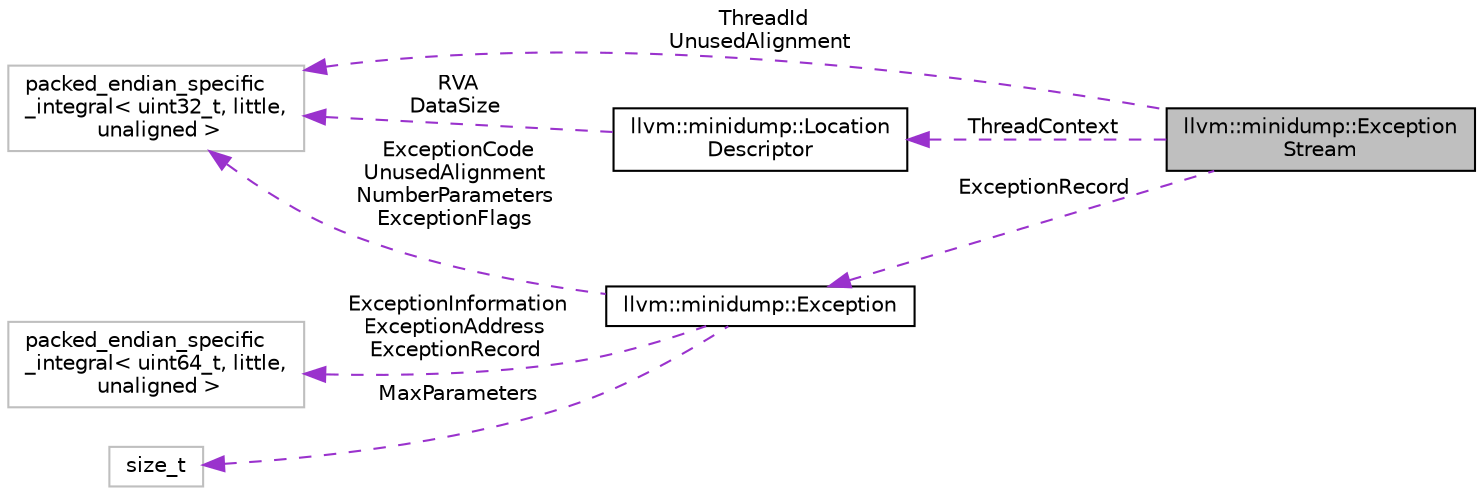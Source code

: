 digraph "llvm::minidump::ExceptionStream"
{
 // LATEX_PDF_SIZE
  bgcolor="transparent";
  edge [fontname="Helvetica",fontsize="10",labelfontname="Helvetica",labelfontsize="10"];
  node [fontname="Helvetica",fontsize="10",shape=record];
  rankdir="LR";
  Node1 [label="llvm::minidump::Exception\lStream",height=0.2,width=0.4,color="black", fillcolor="grey75", style="filled", fontcolor="black",tooltip=" "];
  Node2 -> Node1 [dir="back",color="darkorchid3",fontsize="10",style="dashed",label=" ThreadContext" ,fontname="Helvetica"];
  Node2 [label="llvm::minidump::Location\lDescriptor",height=0.2,width=0.4,color="black",URL="$structllvm_1_1minidump_1_1LocationDescriptor.html",tooltip="Specifies the location (and size) of various objects in the minidump file."];
  Node3 -> Node2 [dir="back",color="darkorchid3",fontsize="10",style="dashed",label=" RVA\nDataSize" ,fontname="Helvetica"];
  Node3 [label="packed_endian_specific\l_integral\< uint32_t, little,\l unaligned \>",height=0.2,width=0.4,color="grey75",tooltip=" "];
  Node3 -> Node1 [dir="back",color="darkorchid3",fontsize="10",style="dashed",label=" ThreadId\nUnusedAlignment" ,fontname="Helvetica"];
  Node4 -> Node1 [dir="back",color="darkorchid3",fontsize="10",style="dashed",label=" ExceptionRecord" ,fontname="Helvetica"];
  Node4 [label="llvm::minidump::Exception",height=0.2,width=0.4,color="black",URL="$structllvm_1_1minidump_1_1Exception.html",tooltip=" "];
  Node5 -> Node4 [dir="back",color="darkorchid3",fontsize="10",style="dashed",label=" ExceptionInformation\nExceptionAddress\nExceptionRecord" ,fontname="Helvetica"];
  Node5 [label="packed_endian_specific\l_integral\< uint64_t, little,\l unaligned \>",height=0.2,width=0.4,color="grey75",tooltip=" "];
  Node3 -> Node4 [dir="back",color="darkorchid3",fontsize="10",style="dashed",label=" ExceptionCode\nUnusedAlignment\nNumberParameters\nExceptionFlags" ,fontname="Helvetica"];
  Node6 -> Node4 [dir="back",color="darkorchid3",fontsize="10",style="dashed",label=" MaxParameters" ,fontname="Helvetica"];
  Node6 [label="size_t",height=0.2,width=0.4,color="grey75",tooltip=" "];
}
